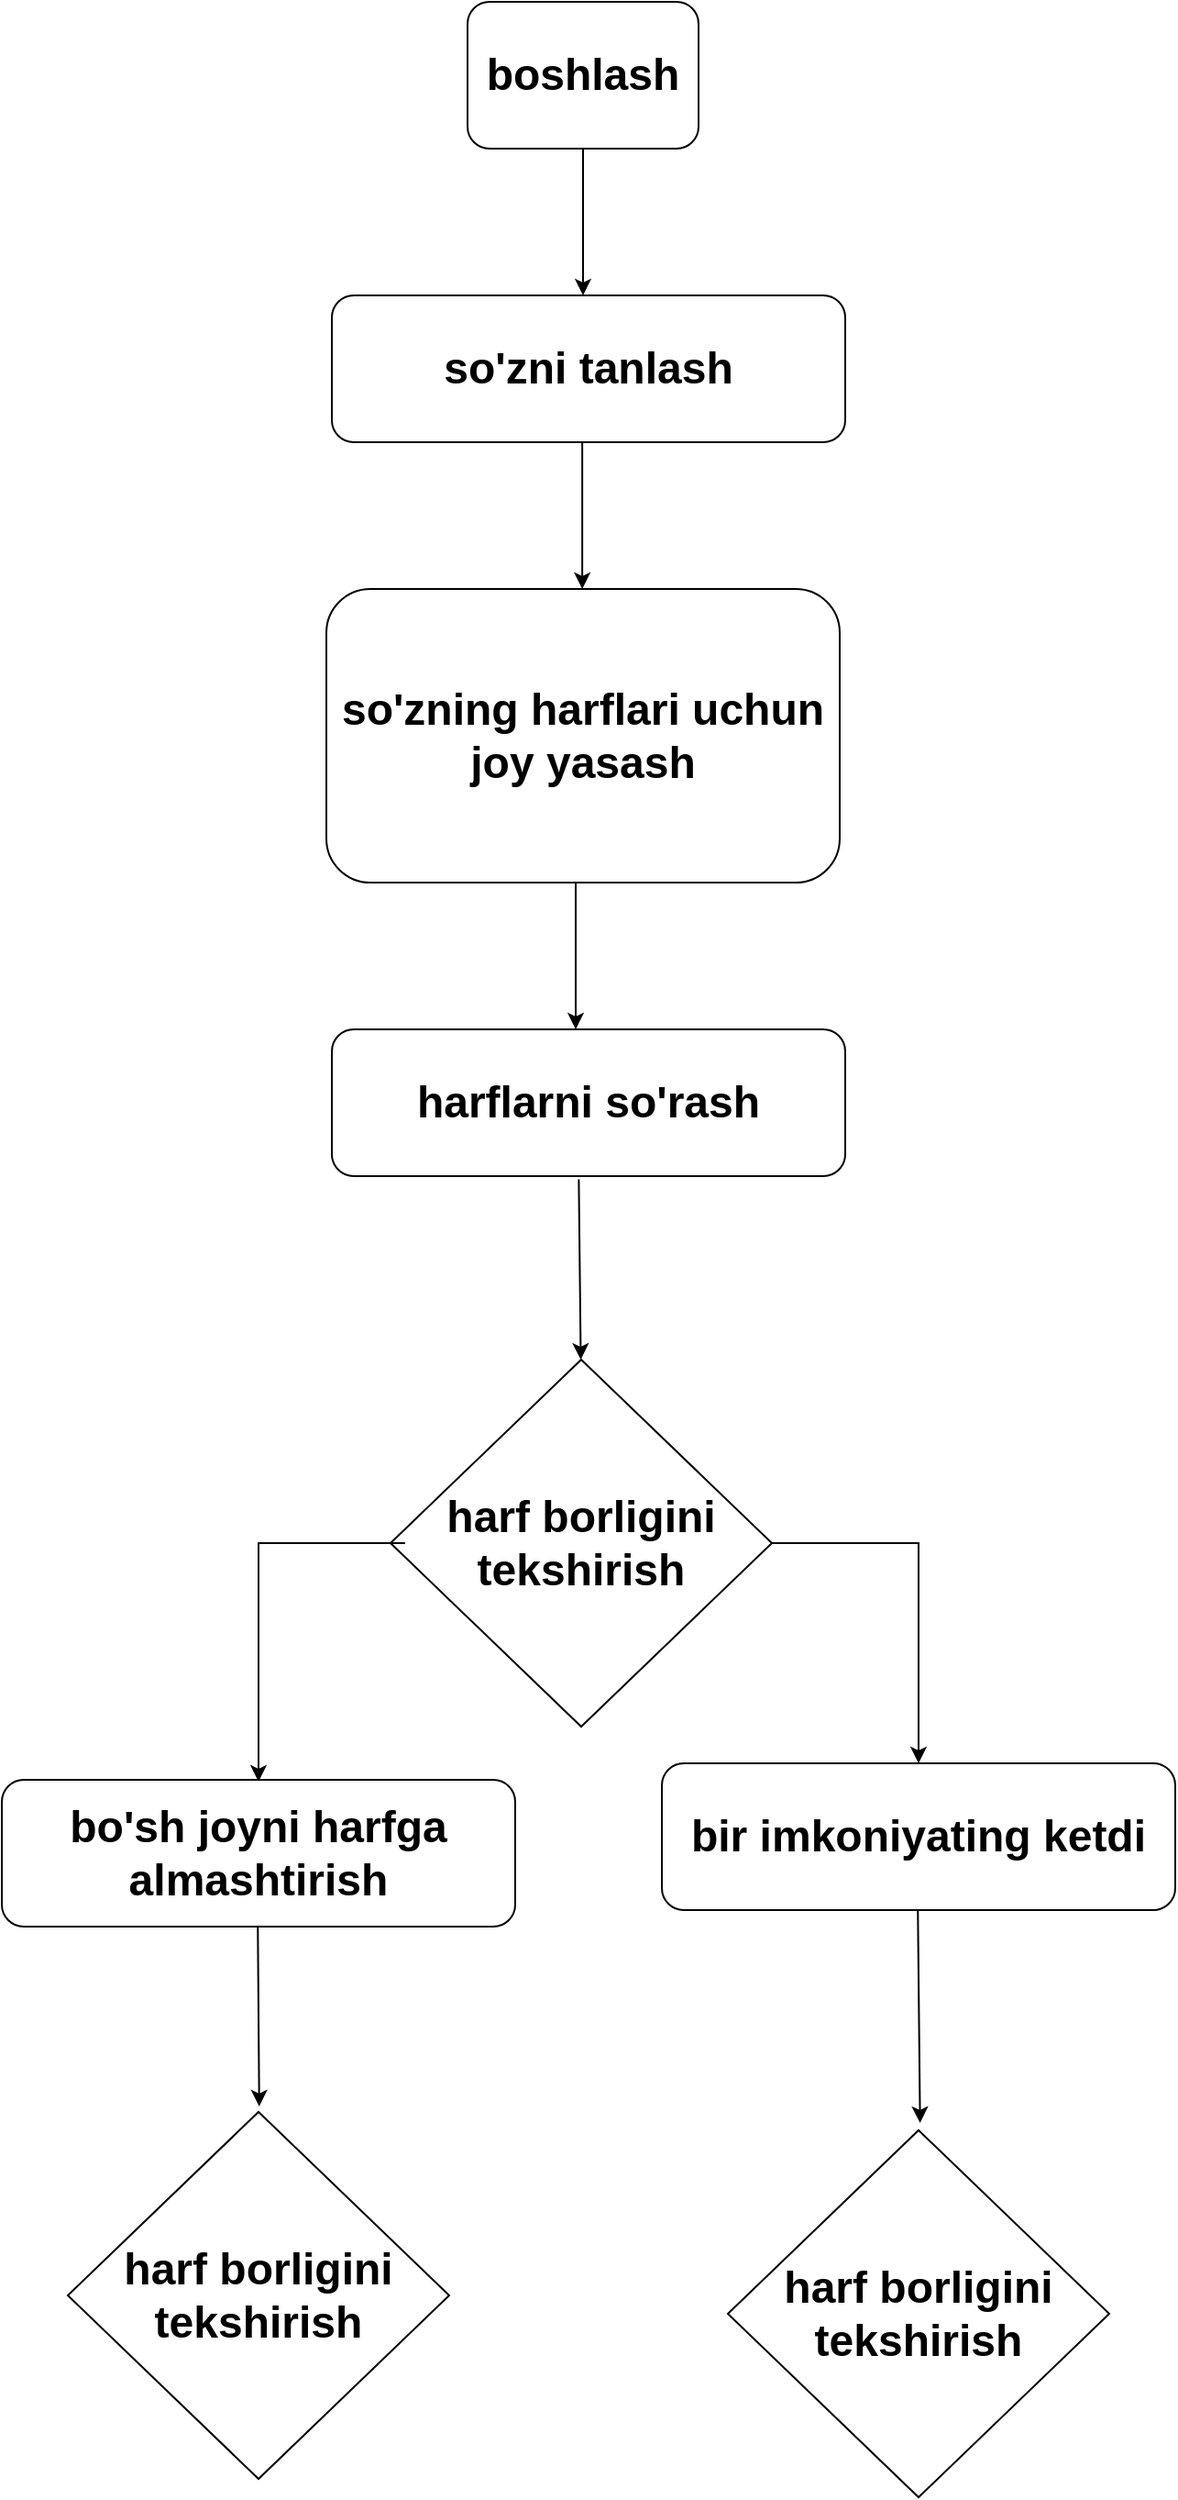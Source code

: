 <mxfile version="22.1.21" type="github">
  <diagram id="C5RBs43oDa-KdzZeNtuy" name="Page-1">
    <mxGraphModel dx="1400" dy="707" grid="1" gridSize="10" guides="1" tooltips="1" connect="1" arrows="1" fold="1" page="1" pageScale="1" pageWidth="827" pageHeight="1169" math="0" shadow="0">
      <root>
        <mxCell id="WIyWlLk6GJQsqaUBKTNV-0" />
        <mxCell id="WIyWlLk6GJQsqaUBKTNV-1" parent="WIyWlLk6GJQsqaUBKTNV-0" />
        <mxCell id="afIHlG5jfbRohvQR5hEm-0" value="&lt;h1 style=&quot;&quot;&gt;boshlash&lt;/h1&gt;" style="rounded=1;whiteSpace=wrap;html=1;" vertex="1" parent="WIyWlLk6GJQsqaUBKTNV-1">
          <mxGeometry x="354" y="120" width="126" height="80" as="geometry" />
        </mxCell>
        <mxCell id="afIHlG5jfbRohvQR5hEm-2" value="" style="endArrow=classic;html=1;rounded=0;exitX=0.5;exitY=1;exitDx=0;exitDy=0;" edge="1" parent="WIyWlLk6GJQsqaUBKTNV-1" source="afIHlG5jfbRohvQR5hEm-0">
          <mxGeometry width="50" height="50" relative="1" as="geometry">
            <mxPoint x="390" y="240" as="sourcePoint" />
            <mxPoint x="417" y="280" as="targetPoint" />
          </mxGeometry>
        </mxCell>
        <mxCell id="afIHlG5jfbRohvQR5hEm-3" value="&lt;h1 style=&quot;&quot;&gt;so&#39;zni tanlash&lt;/h1&gt;" style="rounded=1;whiteSpace=wrap;html=1;" vertex="1" parent="WIyWlLk6GJQsqaUBKTNV-1">
          <mxGeometry x="280" y="280" width="280" height="80" as="geometry" />
        </mxCell>
        <mxCell id="afIHlG5jfbRohvQR5hEm-4" value="" style="endArrow=classic;html=1;rounded=0;exitX=0.5;exitY=1;exitDx=0;exitDy=0;" edge="1" parent="WIyWlLk6GJQsqaUBKTNV-1">
          <mxGeometry width="50" height="50" relative="1" as="geometry">
            <mxPoint x="416.57" y="360" as="sourcePoint" />
            <mxPoint x="416.57" y="440" as="targetPoint" />
          </mxGeometry>
        </mxCell>
        <mxCell id="afIHlG5jfbRohvQR5hEm-5" value="&lt;h1 style=&quot;&quot;&gt;so&#39;zning harflari uchun joy yasash&lt;/h1&gt;" style="rounded=1;whiteSpace=wrap;html=1;" vertex="1" parent="WIyWlLk6GJQsqaUBKTNV-1">
          <mxGeometry x="277" y="440" width="280" height="160" as="geometry" />
        </mxCell>
        <mxCell id="afIHlG5jfbRohvQR5hEm-6" value="&lt;h1 style=&quot;&quot;&gt;harflarni so&#39;rash&lt;/h1&gt;" style="rounded=1;whiteSpace=wrap;html=1;" vertex="1" parent="WIyWlLk6GJQsqaUBKTNV-1">
          <mxGeometry x="280" y="680" width="280" height="80" as="geometry" />
        </mxCell>
        <mxCell id="afIHlG5jfbRohvQR5hEm-7" value="" style="endArrow=classic;html=1;rounded=0;exitX=0.5;exitY=1;exitDx=0;exitDy=0;" edge="1" parent="WIyWlLk6GJQsqaUBKTNV-1">
          <mxGeometry width="50" height="50" relative="1" as="geometry">
            <mxPoint x="413" y="600" as="sourcePoint" />
            <mxPoint x="413" y="680" as="targetPoint" />
          </mxGeometry>
        </mxCell>
        <mxCell id="afIHlG5jfbRohvQR5hEm-8" value="&lt;h1&gt;harf borligini tekshirish&lt;/h1&gt;" style="rhombus;whiteSpace=wrap;html=1;" vertex="1" parent="WIyWlLk6GJQsqaUBKTNV-1">
          <mxGeometry x="312" y="860" width="208" height="200" as="geometry" />
        </mxCell>
        <mxCell id="afIHlG5jfbRohvQR5hEm-9" value="" style="endArrow=classic;html=1;rounded=0;" edge="1" parent="WIyWlLk6GJQsqaUBKTNV-1">
          <mxGeometry width="50" height="50" relative="1" as="geometry">
            <mxPoint x="240" y="960" as="sourcePoint" />
            <mxPoint x="240" y="1090" as="targetPoint" />
            <Array as="points">
              <mxPoint x="320" y="960" />
              <mxPoint x="240" y="960" />
            </Array>
          </mxGeometry>
        </mxCell>
        <mxCell id="afIHlG5jfbRohvQR5hEm-11" value="" style="endArrow=classic;html=1;rounded=0;" edge="1" parent="WIyWlLk6GJQsqaUBKTNV-1">
          <mxGeometry width="50" height="50" relative="1" as="geometry">
            <mxPoint x="520" y="960" as="sourcePoint" />
            <mxPoint x="600" y="1080" as="targetPoint" />
            <Array as="points">
              <mxPoint x="600" y="960" />
              <mxPoint x="600" y="1030" />
            </Array>
          </mxGeometry>
        </mxCell>
        <mxCell id="afIHlG5jfbRohvQR5hEm-12" value="&lt;h1 style=&quot;&quot;&gt;bo&#39;sh joyni harfga almashtirish&lt;/h1&gt;" style="rounded=1;whiteSpace=wrap;html=1;" vertex="1" parent="WIyWlLk6GJQsqaUBKTNV-1">
          <mxGeometry x="100" y="1089" width="280" height="80" as="geometry" />
        </mxCell>
        <mxCell id="afIHlG5jfbRohvQR5hEm-13" value="&lt;h1 style=&quot;&quot;&gt;bir imkoniyating ketdi&lt;/h1&gt;" style="rounded=1;whiteSpace=wrap;html=1;" vertex="1" parent="WIyWlLk6GJQsqaUBKTNV-1">
          <mxGeometry x="460" y="1080" width="280" height="80" as="geometry" />
        </mxCell>
        <mxCell id="afIHlG5jfbRohvQR5hEm-16" value="" style="endArrow=classic;html=1;rounded=0;exitX=0.481;exitY=1.022;exitDx=0;exitDy=0;exitPerimeter=0;" edge="1" parent="WIyWlLk6GJQsqaUBKTNV-1" source="afIHlG5jfbRohvQR5hEm-6">
          <mxGeometry width="50" height="50" relative="1" as="geometry">
            <mxPoint x="415.77" y="780" as="sourcePoint" />
            <mxPoint x="415.77" y="860" as="targetPoint" />
          </mxGeometry>
        </mxCell>
        <mxCell id="afIHlG5jfbRohvQR5hEm-18" value="&lt;h1&gt;harf borligini tekshirish&lt;/h1&gt;" style="rhombus;whiteSpace=wrap;html=1;" vertex="1" parent="WIyWlLk6GJQsqaUBKTNV-1">
          <mxGeometry x="136" y="1270" width="208" height="200" as="geometry" />
        </mxCell>
        <mxCell id="afIHlG5jfbRohvQR5hEm-19" value="&lt;h1&gt;harf borligini tekshirish&lt;/h1&gt;" style="rhombus;whiteSpace=wrap;html=1;" vertex="1" parent="WIyWlLk6GJQsqaUBKTNV-1">
          <mxGeometry x="496" y="1280" width="208" height="200" as="geometry" />
        </mxCell>
        <mxCell id="afIHlG5jfbRohvQR5hEm-20" value="" style="endArrow=classic;html=1;rounded=0;exitX=0.481;exitY=1.022;exitDx=0;exitDy=0;exitPerimeter=0;entryX=0.504;entryY=-0.02;entryDx=0;entryDy=0;entryPerimeter=0;" edge="1" parent="WIyWlLk6GJQsqaUBKTNV-1" target="afIHlG5jfbRohvQR5hEm-19">
          <mxGeometry width="50" height="50" relative="1" as="geometry">
            <mxPoint x="599.62" y="1160" as="sourcePoint" />
            <mxPoint x="600.39" y="1258" as="targetPoint" />
          </mxGeometry>
        </mxCell>
        <mxCell id="afIHlG5jfbRohvQR5hEm-21" value="" style="endArrow=classic;html=1;rounded=0;exitX=0.481;exitY=1.022;exitDx=0;exitDy=0;exitPerimeter=0;" edge="1" parent="WIyWlLk6GJQsqaUBKTNV-1">
          <mxGeometry width="50" height="50" relative="1" as="geometry">
            <mxPoint x="239.62" y="1169" as="sourcePoint" />
            <mxPoint x="240.39" y="1267" as="targetPoint" />
          </mxGeometry>
        </mxCell>
      </root>
    </mxGraphModel>
  </diagram>
</mxfile>

